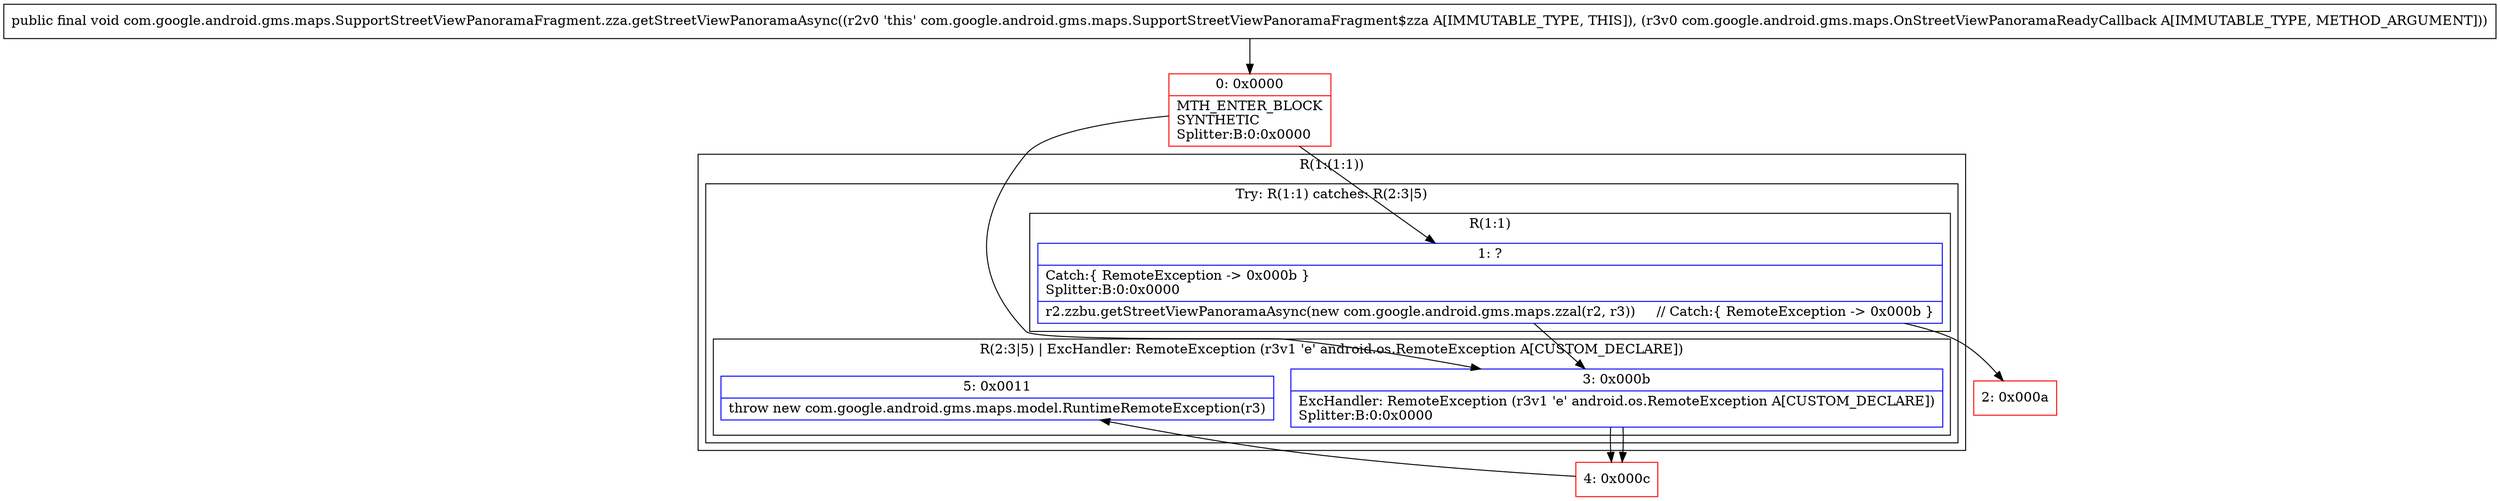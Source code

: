digraph "CFG forcom.google.android.gms.maps.SupportStreetViewPanoramaFragment.zza.getStreetViewPanoramaAsync(Lcom\/google\/android\/gms\/maps\/OnStreetViewPanoramaReadyCallback;)V" {
subgraph cluster_Region_1305166433 {
label = "R(1:(1:1))";
node [shape=record,color=blue];
subgraph cluster_TryCatchRegion_323529137 {
label = "Try: R(1:1) catches: R(2:3|5)";
node [shape=record,color=blue];
subgraph cluster_Region_119127702 {
label = "R(1:1)";
node [shape=record,color=blue];
Node_1 [shape=record,label="{1\:\ ?|Catch:\{ RemoteException \-\> 0x000b \}\lSplitter:B:0:0x0000\l|r2.zzbu.getStreetViewPanoramaAsync(new com.google.android.gms.maps.zzal(r2, r3))     \/\/ Catch:\{ RemoteException \-\> 0x000b \}\l}"];
}
subgraph cluster_Region_323448397 {
label = "R(2:3|5) | ExcHandler: RemoteException (r3v1 'e' android.os.RemoteException A[CUSTOM_DECLARE])\l";
node [shape=record,color=blue];
Node_3 [shape=record,label="{3\:\ 0x000b|ExcHandler: RemoteException (r3v1 'e' android.os.RemoteException A[CUSTOM_DECLARE])\lSplitter:B:0:0x0000\l}"];
Node_5 [shape=record,label="{5\:\ 0x0011|throw new com.google.android.gms.maps.model.RuntimeRemoteException(r3)\l}"];
}
}
}
subgraph cluster_Region_323448397 {
label = "R(2:3|5) | ExcHandler: RemoteException (r3v1 'e' android.os.RemoteException A[CUSTOM_DECLARE])\l";
node [shape=record,color=blue];
Node_3 [shape=record,label="{3\:\ 0x000b|ExcHandler: RemoteException (r3v1 'e' android.os.RemoteException A[CUSTOM_DECLARE])\lSplitter:B:0:0x0000\l}"];
Node_5 [shape=record,label="{5\:\ 0x0011|throw new com.google.android.gms.maps.model.RuntimeRemoteException(r3)\l}"];
}
Node_0 [shape=record,color=red,label="{0\:\ 0x0000|MTH_ENTER_BLOCK\lSYNTHETIC\lSplitter:B:0:0x0000\l}"];
Node_2 [shape=record,color=red,label="{2\:\ 0x000a}"];
Node_4 [shape=record,color=red,label="{4\:\ 0x000c}"];
MethodNode[shape=record,label="{public final void com.google.android.gms.maps.SupportStreetViewPanoramaFragment.zza.getStreetViewPanoramaAsync((r2v0 'this' com.google.android.gms.maps.SupportStreetViewPanoramaFragment$zza A[IMMUTABLE_TYPE, THIS]), (r3v0 com.google.android.gms.maps.OnStreetViewPanoramaReadyCallback A[IMMUTABLE_TYPE, METHOD_ARGUMENT])) }"];
MethodNode -> Node_0;
Node_1 -> Node_2;
Node_1 -> Node_3;
Node_3 -> Node_4;
Node_3 -> Node_4;
Node_0 -> Node_1;
Node_0 -> Node_3;
Node_4 -> Node_5;
}

